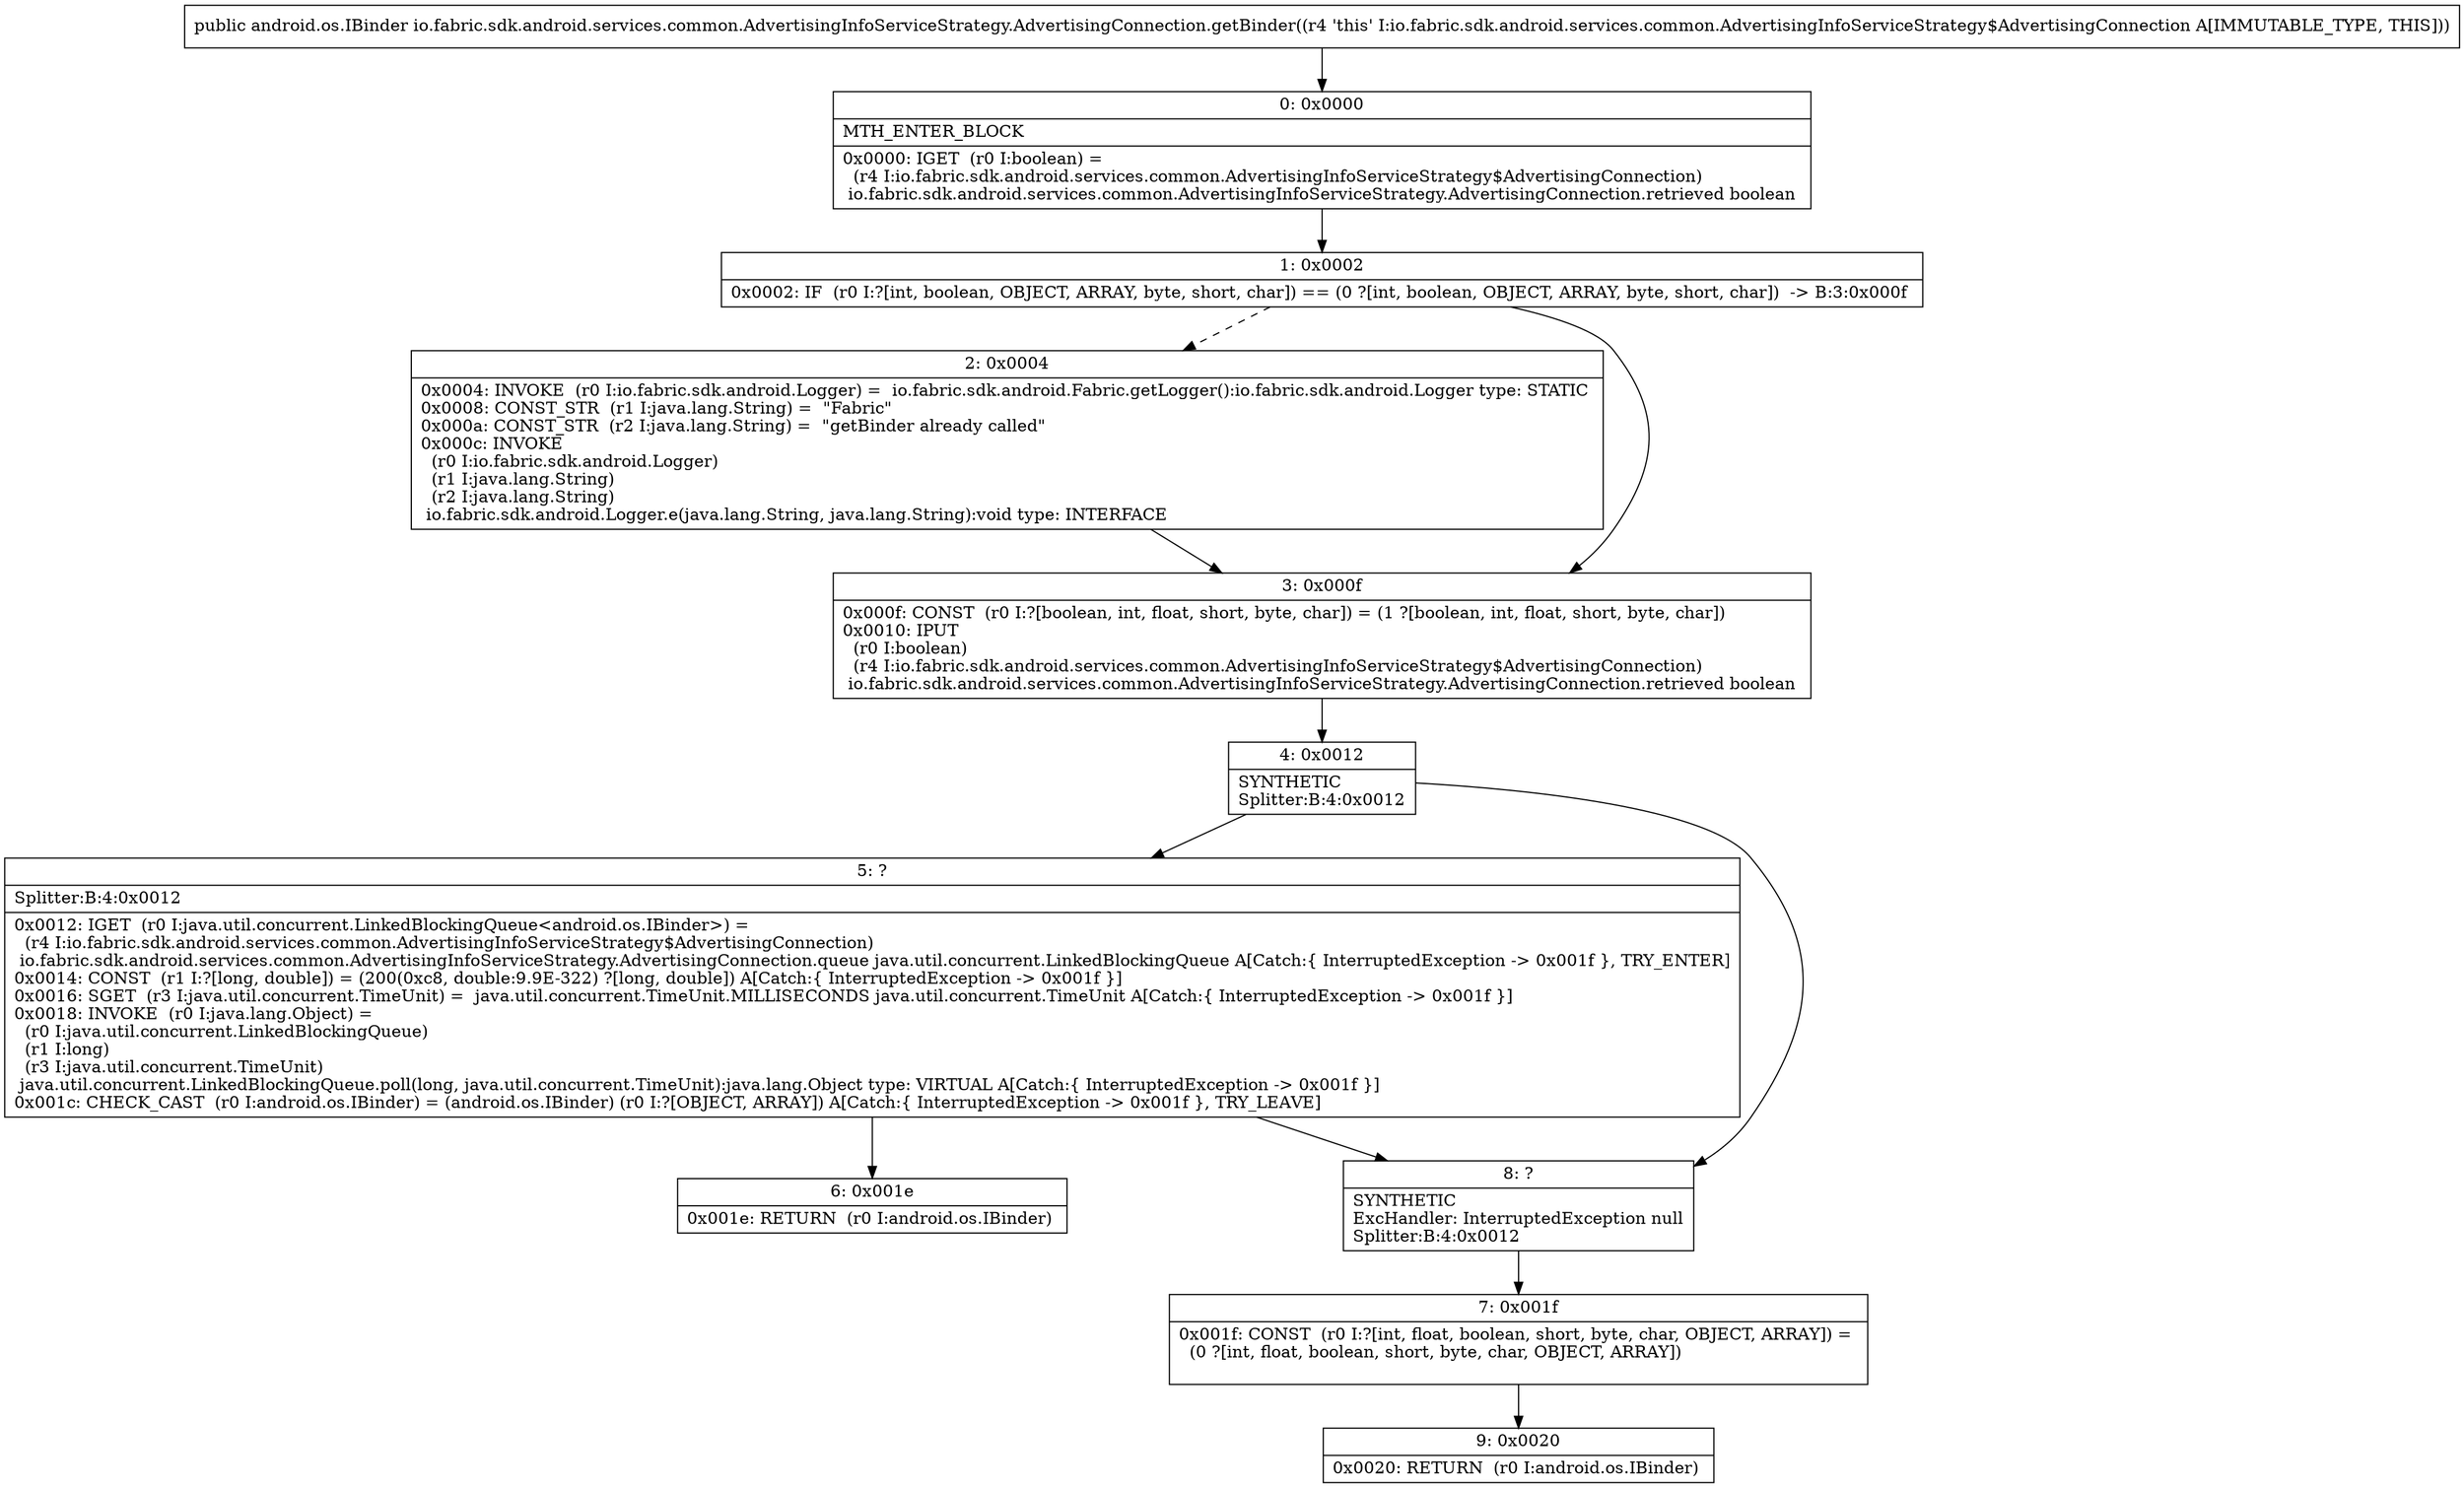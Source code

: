 digraph "CFG forio.fabric.sdk.android.services.common.AdvertisingInfoServiceStrategy.AdvertisingConnection.getBinder()Landroid\/os\/IBinder;" {
Node_0 [shape=record,label="{0\:\ 0x0000|MTH_ENTER_BLOCK\l|0x0000: IGET  (r0 I:boolean) = \l  (r4 I:io.fabric.sdk.android.services.common.AdvertisingInfoServiceStrategy$AdvertisingConnection)\l io.fabric.sdk.android.services.common.AdvertisingInfoServiceStrategy.AdvertisingConnection.retrieved boolean \l}"];
Node_1 [shape=record,label="{1\:\ 0x0002|0x0002: IF  (r0 I:?[int, boolean, OBJECT, ARRAY, byte, short, char]) == (0 ?[int, boolean, OBJECT, ARRAY, byte, short, char])  \-\> B:3:0x000f \l}"];
Node_2 [shape=record,label="{2\:\ 0x0004|0x0004: INVOKE  (r0 I:io.fabric.sdk.android.Logger) =  io.fabric.sdk.android.Fabric.getLogger():io.fabric.sdk.android.Logger type: STATIC \l0x0008: CONST_STR  (r1 I:java.lang.String) =  \"Fabric\" \l0x000a: CONST_STR  (r2 I:java.lang.String) =  \"getBinder already called\" \l0x000c: INVOKE  \l  (r0 I:io.fabric.sdk.android.Logger)\l  (r1 I:java.lang.String)\l  (r2 I:java.lang.String)\l io.fabric.sdk.android.Logger.e(java.lang.String, java.lang.String):void type: INTERFACE \l}"];
Node_3 [shape=record,label="{3\:\ 0x000f|0x000f: CONST  (r0 I:?[boolean, int, float, short, byte, char]) = (1 ?[boolean, int, float, short, byte, char]) \l0x0010: IPUT  \l  (r0 I:boolean)\l  (r4 I:io.fabric.sdk.android.services.common.AdvertisingInfoServiceStrategy$AdvertisingConnection)\l io.fabric.sdk.android.services.common.AdvertisingInfoServiceStrategy.AdvertisingConnection.retrieved boolean \l}"];
Node_4 [shape=record,label="{4\:\ 0x0012|SYNTHETIC\lSplitter:B:4:0x0012\l}"];
Node_5 [shape=record,label="{5\:\ ?|Splitter:B:4:0x0012\l|0x0012: IGET  (r0 I:java.util.concurrent.LinkedBlockingQueue\<android.os.IBinder\>) = \l  (r4 I:io.fabric.sdk.android.services.common.AdvertisingInfoServiceStrategy$AdvertisingConnection)\l io.fabric.sdk.android.services.common.AdvertisingInfoServiceStrategy.AdvertisingConnection.queue java.util.concurrent.LinkedBlockingQueue A[Catch:\{ InterruptedException \-\> 0x001f \}, TRY_ENTER]\l0x0014: CONST  (r1 I:?[long, double]) = (200(0xc8, double:9.9E\-322) ?[long, double]) A[Catch:\{ InterruptedException \-\> 0x001f \}]\l0x0016: SGET  (r3 I:java.util.concurrent.TimeUnit) =  java.util.concurrent.TimeUnit.MILLISECONDS java.util.concurrent.TimeUnit A[Catch:\{ InterruptedException \-\> 0x001f \}]\l0x0018: INVOKE  (r0 I:java.lang.Object) = \l  (r0 I:java.util.concurrent.LinkedBlockingQueue)\l  (r1 I:long)\l  (r3 I:java.util.concurrent.TimeUnit)\l java.util.concurrent.LinkedBlockingQueue.poll(long, java.util.concurrent.TimeUnit):java.lang.Object type: VIRTUAL A[Catch:\{ InterruptedException \-\> 0x001f \}]\l0x001c: CHECK_CAST  (r0 I:android.os.IBinder) = (android.os.IBinder) (r0 I:?[OBJECT, ARRAY]) A[Catch:\{ InterruptedException \-\> 0x001f \}, TRY_LEAVE]\l}"];
Node_6 [shape=record,label="{6\:\ 0x001e|0x001e: RETURN  (r0 I:android.os.IBinder) \l}"];
Node_7 [shape=record,label="{7\:\ 0x001f|0x001f: CONST  (r0 I:?[int, float, boolean, short, byte, char, OBJECT, ARRAY]) = \l  (0 ?[int, float, boolean, short, byte, char, OBJECT, ARRAY])\l \l}"];
Node_8 [shape=record,label="{8\:\ ?|SYNTHETIC\lExcHandler: InterruptedException null\lSplitter:B:4:0x0012\l}"];
Node_9 [shape=record,label="{9\:\ 0x0020|0x0020: RETURN  (r0 I:android.os.IBinder) \l}"];
MethodNode[shape=record,label="{public android.os.IBinder io.fabric.sdk.android.services.common.AdvertisingInfoServiceStrategy.AdvertisingConnection.getBinder((r4 'this' I:io.fabric.sdk.android.services.common.AdvertisingInfoServiceStrategy$AdvertisingConnection A[IMMUTABLE_TYPE, THIS])) }"];
MethodNode -> Node_0;
Node_0 -> Node_1;
Node_1 -> Node_2[style=dashed];
Node_1 -> Node_3;
Node_2 -> Node_3;
Node_3 -> Node_4;
Node_4 -> Node_5;
Node_4 -> Node_8;
Node_5 -> Node_6;
Node_5 -> Node_8;
Node_7 -> Node_9;
Node_8 -> Node_7;
}

